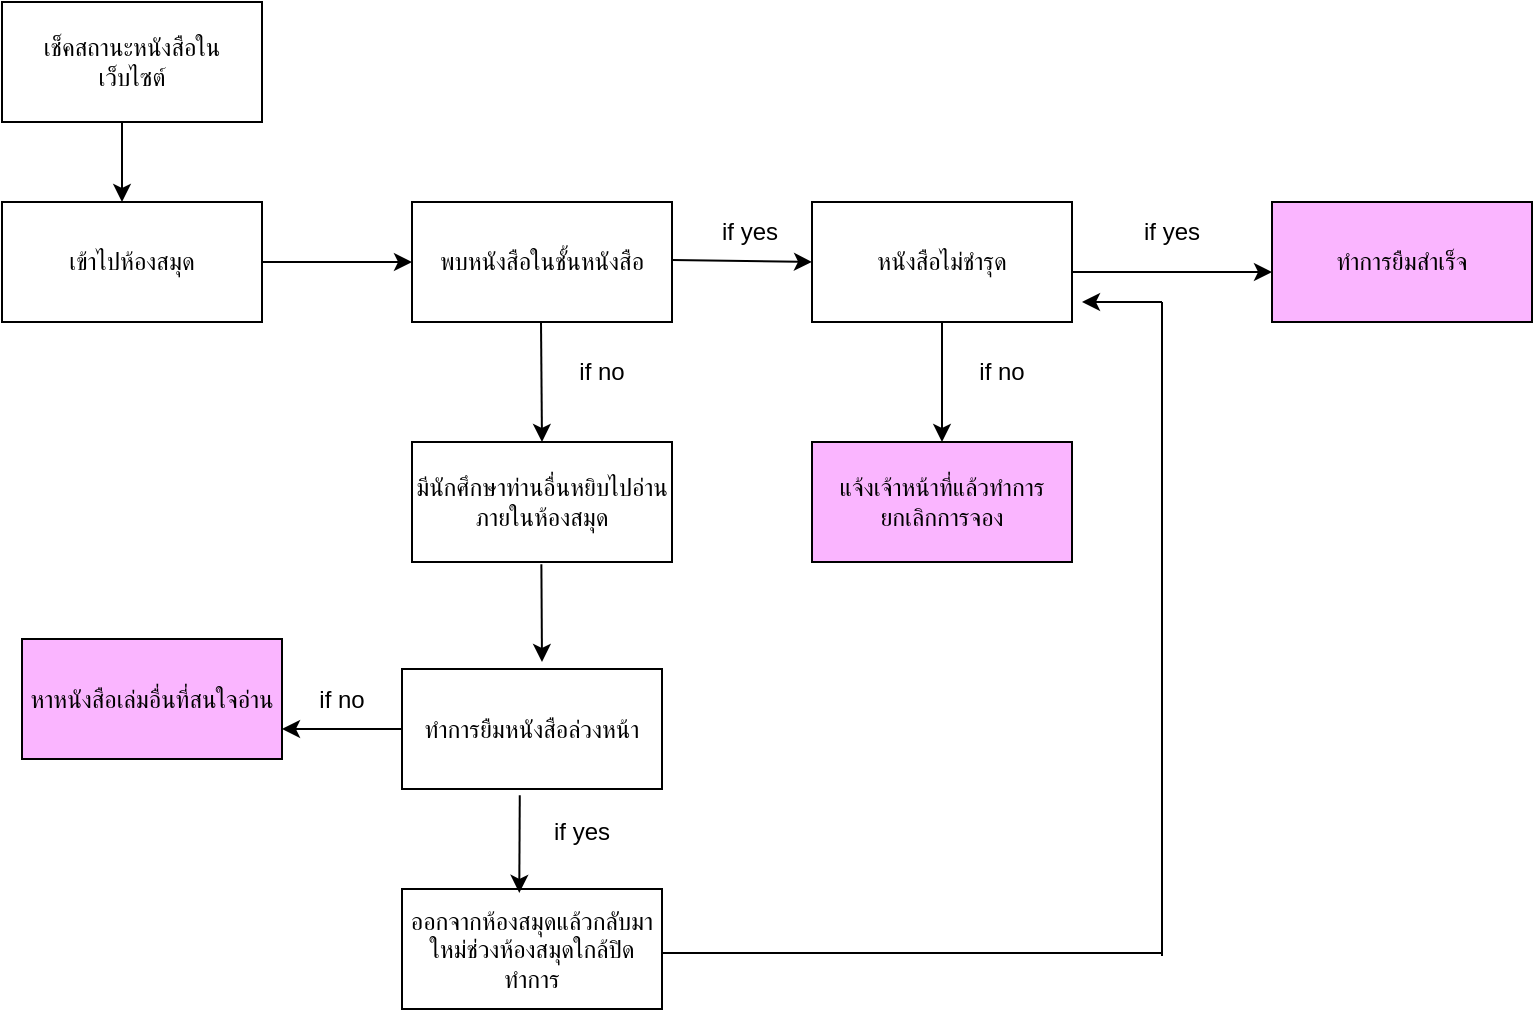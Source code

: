 <mxfile version="22.0.6" type="github">
  <diagram id="C5RBs43oDa-KdzZeNtuy" name="Page-1">
    <mxGraphModel dx="1290" dy="565" grid="1" gridSize="10" guides="1" tooltips="1" connect="1" arrows="1" fold="1" page="1" pageScale="1" pageWidth="827" pageHeight="1169" math="0" shadow="0">
      <root>
        <mxCell id="WIyWlLk6GJQsqaUBKTNV-0" />
        <mxCell id="WIyWlLk6GJQsqaUBKTNV-1" parent="WIyWlLk6GJQsqaUBKTNV-0" />
        <mxCell id="R21NLfSmPDXUTUfI8ZI1-1" value="เช็คสถานะหนังสือใน&lt;br&gt;เว็บไซต์" style="rounded=0;whiteSpace=wrap;html=1;" parent="WIyWlLk6GJQsqaUBKTNV-1" vertex="1">
          <mxGeometry x="10" y="20" width="130" height="60" as="geometry" />
        </mxCell>
        <mxCell id="R21NLfSmPDXUTUfI8ZI1-3" value="เข้าไปห้องสมุด" style="rounded=0;whiteSpace=wrap;html=1;" parent="WIyWlLk6GJQsqaUBKTNV-1" vertex="1">
          <mxGeometry x="10" y="120" width="130" height="60" as="geometry" />
        </mxCell>
        <mxCell id="R21NLfSmPDXUTUfI8ZI1-6" value="ทำการยืมสำเร็จ" style="rounded=0;whiteSpace=wrap;html=1;fillColor=#FAB5FF;" parent="WIyWlLk6GJQsqaUBKTNV-1" vertex="1">
          <mxGeometry x="645" y="120" width="130" height="60" as="geometry" />
        </mxCell>
        <mxCell id="R21NLfSmPDXUTUfI8ZI1-7" value="มีนักศึกษาท่านอื่นหยิบไปอ่านภายในห้องสมุด" style="rounded=0;whiteSpace=wrap;html=1;" parent="WIyWlLk6GJQsqaUBKTNV-1" vertex="1">
          <mxGeometry x="215" y="240" width="130" height="60" as="geometry" />
        </mxCell>
        <mxCell id="R21NLfSmPDXUTUfI8ZI1-11" value="" style="endArrow=classic;html=1;rounded=0;" parent="WIyWlLk6GJQsqaUBKTNV-1" edge="1">
          <mxGeometry width="50" height="50" relative="1" as="geometry">
            <mxPoint x="70" y="80" as="sourcePoint" />
            <mxPoint x="70" y="120" as="targetPoint" />
          </mxGeometry>
        </mxCell>
        <mxCell id="R21NLfSmPDXUTUfI8ZI1-13" value="" style="endArrow=classic;html=1;rounded=0;exitX=0.5;exitY=1;exitDx=0;exitDy=0;" parent="WIyWlLk6GJQsqaUBKTNV-1" edge="1" source="R21NLfSmPDXUTUfI8ZI1-18">
          <mxGeometry width="50" height="50" relative="1" as="geometry">
            <mxPoint x="460" y="210.0" as="sourcePoint" />
            <mxPoint x="480" y="240" as="targetPoint" />
          </mxGeometry>
        </mxCell>
        <mxCell id="R21NLfSmPDXUTUfI8ZI1-14" value="" style="endArrow=classic;html=1;rounded=0;exitX=0.311;exitY=1.004;exitDx=0;exitDy=0;exitPerimeter=0;" parent="WIyWlLk6GJQsqaUBKTNV-1" edge="1">
          <mxGeometry width="50" height="50" relative="1" as="geometry">
            <mxPoint x="279.5" y="180" as="sourcePoint" />
            <mxPoint x="280" y="240" as="targetPoint" />
          </mxGeometry>
        </mxCell>
        <mxCell id="R21NLfSmPDXUTUfI8ZI1-17" value="if no" style="text;html=1;strokeColor=none;fillColor=none;align=center;verticalAlign=middle;whiteSpace=wrap;rounded=0;" parent="WIyWlLk6GJQsqaUBKTNV-1" vertex="1">
          <mxGeometry x="280" y="190" width="60" height="30" as="geometry" />
        </mxCell>
        <mxCell id="R21NLfSmPDXUTUfI8ZI1-18" value="หนังสือไม่ชำรุด" style="rounded=0;whiteSpace=wrap;html=1;" parent="WIyWlLk6GJQsqaUBKTNV-1" vertex="1">
          <mxGeometry x="415" y="120" width="130" height="60" as="geometry" />
        </mxCell>
        <mxCell id="R21NLfSmPDXUTUfI8ZI1-20" value="" style="endArrow=classic;html=1;rounded=0;entryX=0;entryY=0.5;entryDx=0;entryDy=0;" parent="WIyWlLk6GJQsqaUBKTNV-1" edge="1">
          <mxGeometry width="50" height="50" relative="1" as="geometry">
            <mxPoint x="545" y="155" as="sourcePoint" />
            <mxPoint x="645" y="155" as="targetPoint" />
          </mxGeometry>
        </mxCell>
        <mxCell id="R21NLfSmPDXUTUfI8ZI1-34" value="if yes" style="text;html=1;strokeColor=none;fillColor=none;align=center;verticalAlign=middle;whiteSpace=wrap;rounded=0;" parent="WIyWlLk6GJQsqaUBKTNV-1" vertex="1">
          <mxGeometry x="565" y="120" width="60" height="30" as="geometry" />
        </mxCell>
        <mxCell id="R21NLfSmPDXUTUfI8ZI1-41" value="แจ้งเจ้าหน้าที่แล้วทำการยกเลิกการจอง" style="rounded=0;whiteSpace=wrap;html=1;fillColor=#FAB5FF;" parent="WIyWlLk6GJQsqaUBKTNV-1" vertex="1">
          <mxGeometry x="415" y="240" width="130" height="60" as="geometry" />
        </mxCell>
        <mxCell id="R21NLfSmPDXUTUfI8ZI1-47" value="ทำการยืมหนังสือล่วงหน้า" style="rounded=0;whiteSpace=wrap;html=1;" parent="WIyWlLk6GJQsqaUBKTNV-1" vertex="1">
          <mxGeometry x="210" y="353.5" width="130" height="60" as="geometry" />
        </mxCell>
        <mxCell id="R21NLfSmPDXUTUfI8ZI1-48" value="" style="endArrow=classic;html=1;rounded=0;exitX=0.082;exitY=0.963;exitDx=0;exitDy=0;exitPerimeter=0;" parent="WIyWlLk6GJQsqaUBKTNV-1" edge="1">
          <mxGeometry width="50" height="50" relative="1" as="geometry">
            <mxPoint x="279.69" y="301.14" as="sourcePoint" />
            <mxPoint x="280" y="350" as="targetPoint" />
          </mxGeometry>
        </mxCell>
        <mxCell id="R21NLfSmPDXUTUfI8ZI1-50" value="หาหนังสือเล่มอื่นที่สนใจอ่าน" style="rounded=0;whiteSpace=wrap;html=1;fillColor=#FAB5FF;" parent="WIyWlLk6GJQsqaUBKTNV-1" vertex="1">
          <mxGeometry x="20" y="338.5" width="130" height="60" as="geometry" />
        </mxCell>
        <mxCell id="R21NLfSmPDXUTUfI8ZI1-51" value="" style="endArrow=classic;html=1;rounded=0;exitX=0;exitY=0.5;exitDx=0;exitDy=0;entryX=1;entryY=0.5;entryDx=0;entryDy=0;" parent="WIyWlLk6GJQsqaUBKTNV-1" source="R21NLfSmPDXUTUfI8ZI1-47" edge="1">
          <mxGeometry width="50" height="50" relative="1" as="geometry">
            <mxPoint x="150" y="383.5" as="sourcePoint" />
            <mxPoint x="150" y="383.5" as="targetPoint" />
          </mxGeometry>
        </mxCell>
        <mxCell id="R21NLfSmPDXUTUfI8ZI1-52" value="if no" style="text;html=1;strokeColor=none;fillColor=none;align=center;verticalAlign=middle;whiteSpace=wrap;rounded=0;" parent="WIyWlLk6GJQsqaUBKTNV-1" vertex="1">
          <mxGeometry x="150" y="353.5" width="60" height="30" as="geometry" />
        </mxCell>
        <mxCell id="R21NLfSmPDXUTUfI8ZI1-53" value="ออกจากห้องสมุดแล้วกลับมาใหม่ช่วงห้องสมุดใกล้ปิดทำการ" style="rounded=0;whiteSpace=wrap;html=1;" parent="WIyWlLk6GJQsqaUBKTNV-1" vertex="1">
          <mxGeometry x="210" y="463.5" width="130" height="60" as="geometry" />
        </mxCell>
        <mxCell id="R21NLfSmPDXUTUfI8ZI1-54" value="" style="endArrow=classic;html=1;rounded=0;entryX=0.451;entryY=-0.001;entryDx=0;entryDy=0;entryPerimeter=0;exitX=0.453;exitY=1.019;exitDx=0;exitDy=0;exitPerimeter=0;" parent="WIyWlLk6GJQsqaUBKTNV-1" edge="1">
          <mxGeometry width="50" height="50" relative="1" as="geometry">
            <mxPoint x="268.89" y="416.64" as="sourcePoint" />
            <mxPoint x="268.63" y="465.44" as="targetPoint" />
          </mxGeometry>
        </mxCell>
        <mxCell id="R21NLfSmPDXUTUfI8ZI1-56" value="if yes" style="text;html=1;strokeColor=none;fillColor=none;align=center;verticalAlign=middle;whiteSpace=wrap;rounded=0;" parent="WIyWlLk6GJQsqaUBKTNV-1" vertex="1">
          <mxGeometry x="270" y="420" width="60" height="30" as="geometry" />
        </mxCell>
        <mxCell id="R21NLfSmPDXUTUfI8ZI1-58" value="" style="endArrow=none;html=1;rounded=0;" parent="WIyWlLk6GJQsqaUBKTNV-1" edge="1">
          <mxGeometry width="50" height="50" relative="1" as="geometry">
            <mxPoint x="340" y="495.5" as="sourcePoint" />
            <mxPoint x="590" y="495.5" as="targetPoint" />
          </mxGeometry>
        </mxCell>
        <mxCell id="R21NLfSmPDXUTUfI8ZI1-60" value="" style="endArrow=none;html=1;rounded=0;" parent="WIyWlLk6GJQsqaUBKTNV-1" edge="1">
          <mxGeometry width="50" height="50" relative="1" as="geometry">
            <mxPoint x="590" y="497" as="sourcePoint" />
            <mxPoint x="590" y="170" as="targetPoint" />
          </mxGeometry>
        </mxCell>
        <mxCell id="DkYj70Plk6uaG3JZy0Jq-12" value="" style="endArrow=classic;html=1;rounded=0;entryX=0;entryY=0.5;entryDx=0;entryDy=0;" parent="WIyWlLk6GJQsqaUBKTNV-1" edge="1" target="R21NLfSmPDXUTUfI8ZI1-18">
          <mxGeometry width="50" height="50" relative="1" as="geometry">
            <mxPoint x="345" y="149" as="sourcePoint" />
            <mxPoint x="395" y="149.82" as="targetPoint" />
          </mxGeometry>
        </mxCell>
        <mxCell id="DkYj70Plk6uaG3JZy0Jq-16" value="พบหนังสือในชั้นหนังสือ" style="rounded=0;whiteSpace=wrap;html=1;" parent="WIyWlLk6GJQsqaUBKTNV-1" vertex="1">
          <mxGeometry x="215" y="120" width="130" height="60" as="geometry" />
        </mxCell>
        <mxCell id="C5mmBlcxHN06cYGZybnh-0" value="" style="endArrow=classic;html=1;rounded=0;entryX=0;entryY=0.5;entryDx=0;entryDy=0;" edge="1" parent="WIyWlLk6GJQsqaUBKTNV-1" target="DkYj70Plk6uaG3JZy0Jq-16">
          <mxGeometry width="50" height="50" relative="1" as="geometry">
            <mxPoint x="140" y="150" as="sourcePoint" />
            <mxPoint x="210" y="150" as="targetPoint" />
          </mxGeometry>
        </mxCell>
        <mxCell id="C5mmBlcxHN06cYGZybnh-3" value="if yes" style="text;html=1;strokeColor=none;fillColor=none;align=center;verticalAlign=middle;whiteSpace=wrap;rounded=0;" vertex="1" parent="WIyWlLk6GJQsqaUBKTNV-1">
          <mxGeometry x="353.5" y="120" width="60" height="30" as="geometry" />
        </mxCell>
        <mxCell id="C5mmBlcxHN06cYGZybnh-4" value="if no" style="text;html=1;strokeColor=none;fillColor=none;align=center;verticalAlign=middle;whiteSpace=wrap;rounded=0;" vertex="1" parent="WIyWlLk6GJQsqaUBKTNV-1">
          <mxGeometry x="480" y="190" width="60" height="30" as="geometry" />
        </mxCell>
        <mxCell id="C5mmBlcxHN06cYGZybnh-5" value="" style="endArrow=classic;html=1;rounded=0;" edge="1" parent="WIyWlLk6GJQsqaUBKTNV-1">
          <mxGeometry width="50" height="50" relative="1" as="geometry">
            <mxPoint x="590" y="170" as="sourcePoint" />
            <mxPoint x="550" y="170" as="targetPoint" />
          </mxGeometry>
        </mxCell>
      </root>
    </mxGraphModel>
  </diagram>
</mxfile>
